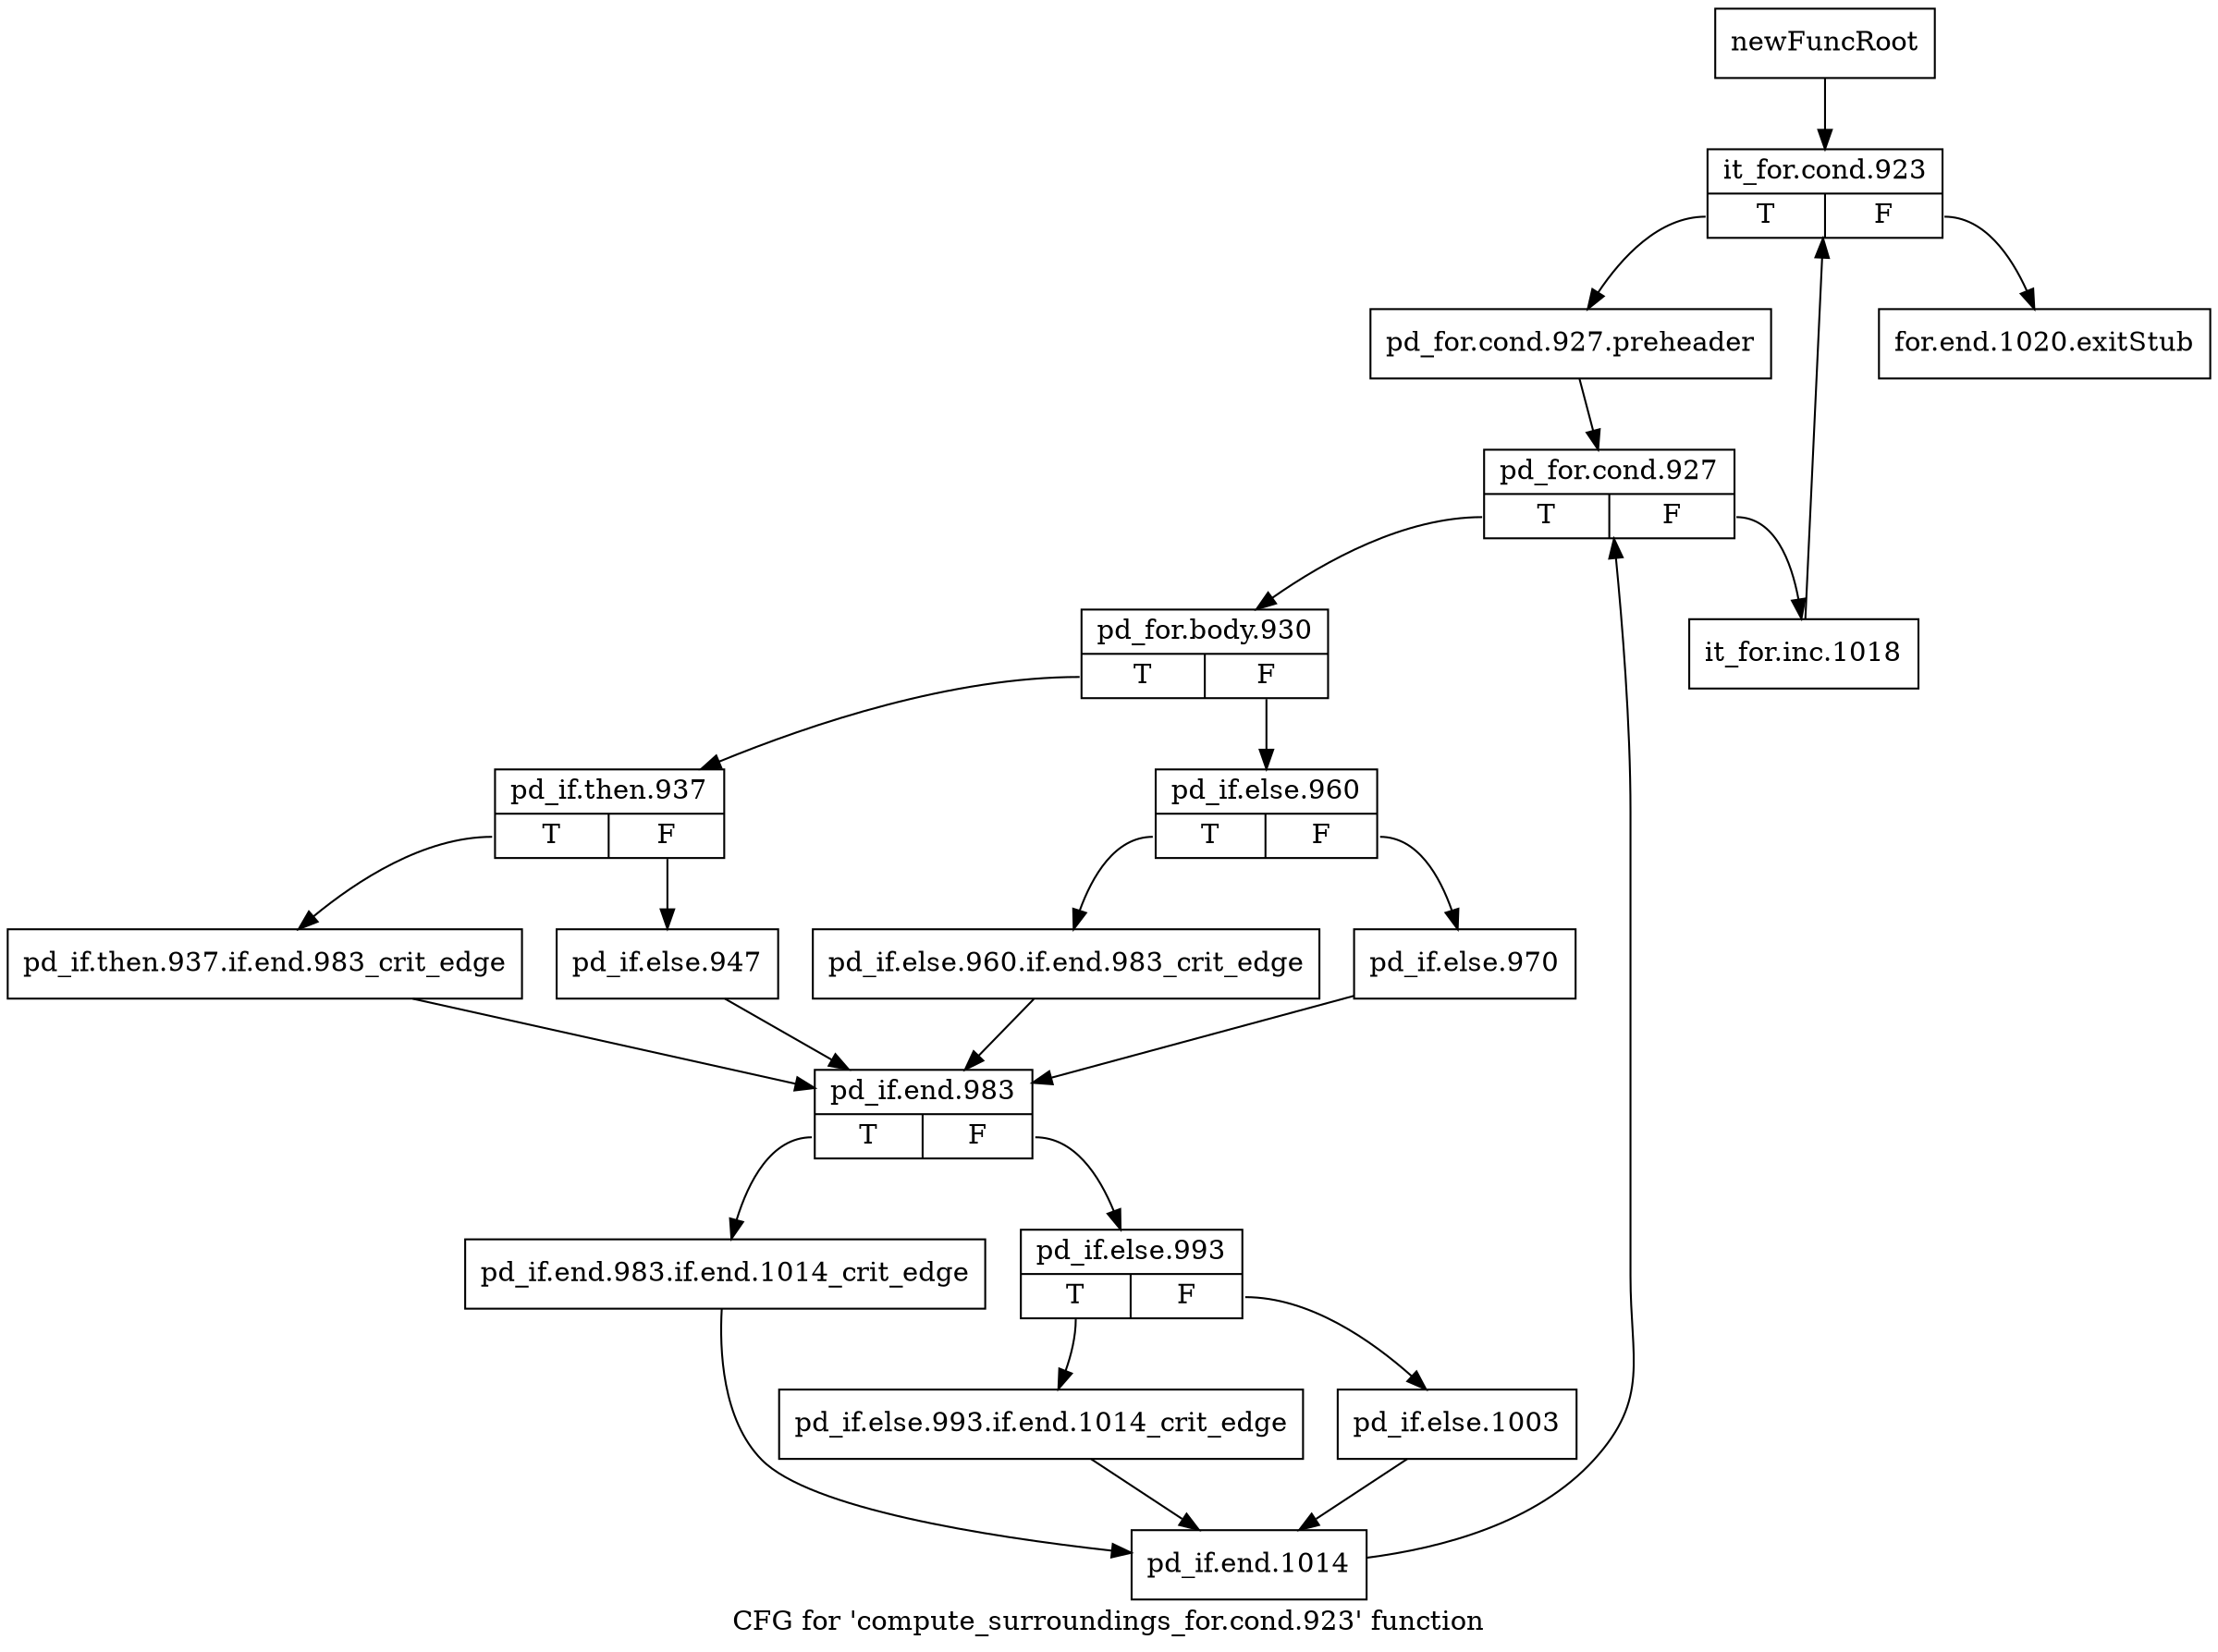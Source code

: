digraph "CFG for 'compute_surroundings_for.cond.923' function" {
	label="CFG for 'compute_surroundings_for.cond.923' function";

	Node0x46ecb80 [shape=record,label="{newFuncRoot}"];
	Node0x46ecb80 -> Node0x47728a0;
	Node0x4772850 [shape=record,label="{for.end.1020.exitStub}"];
	Node0x47728a0 [shape=record,label="{it_for.cond.923|{<s0>T|<s1>F}}"];
	Node0x47728a0:s0 -> Node0x47728f0;
	Node0x47728a0:s1 -> Node0x4772850;
	Node0x47728f0 [shape=record,label="{pd_for.cond.927.preheader}"];
	Node0x47728f0 -> Node0x4772940;
	Node0x4772940 [shape=record,label="{pd_for.cond.927|{<s0>T|<s1>F}}"];
	Node0x4772940:s0 -> Node0x47729e0;
	Node0x4772940:s1 -> Node0x4772990;
	Node0x4772990 [shape=record,label="{it_for.inc.1018}"];
	Node0x4772990 -> Node0x47728a0;
	Node0x47729e0 [shape=record,label="{pd_for.body.930|{<s0>T|<s1>F}}"];
	Node0x47729e0:s0 -> Node0x4772b20;
	Node0x47729e0:s1 -> Node0x4772a30;
	Node0x4772a30 [shape=record,label="{pd_if.else.960|{<s0>T|<s1>F}}"];
	Node0x4772a30:s0 -> Node0x4772ad0;
	Node0x4772a30:s1 -> Node0x4772a80;
	Node0x4772a80 [shape=record,label="{pd_if.else.970}"];
	Node0x4772a80 -> Node0x4772c10;
	Node0x4772ad0 [shape=record,label="{pd_if.else.960.if.end.983_crit_edge}"];
	Node0x4772ad0 -> Node0x4772c10;
	Node0x4772b20 [shape=record,label="{pd_if.then.937|{<s0>T|<s1>F}}"];
	Node0x4772b20:s0 -> Node0x4772bc0;
	Node0x4772b20:s1 -> Node0x4772b70;
	Node0x4772b70 [shape=record,label="{pd_if.else.947}"];
	Node0x4772b70 -> Node0x4772c10;
	Node0x4772bc0 [shape=record,label="{pd_if.then.937.if.end.983_crit_edge}"];
	Node0x4772bc0 -> Node0x4772c10;
	Node0x4772c10 [shape=record,label="{pd_if.end.983|{<s0>T|<s1>F}}"];
	Node0x4772c10:s0 -> Node0x4772d50;
	Node0x4772c10:s1 -> Node0x4772c60;
	Node0x4772c60 [shape=record,label="{pd_if.else.993|{<s0>T|<s1>F}}"];
	Node0x4772c60:s0 -> Node0x4772d00;
	Node0x4772c60:s1 -> Node0x4772cb0;
	Node0x4772cb0 [shape=record,label="{pd_if.else.1003}"];
	Node0x4772cb0 -> Node0x4772da0;
	Node0x4772d00 [shape=record,label="{pd_if.else.993.if.end.1014_crit_edge}"];
	Node0x4772d00 -> Node0x4772da0;
	Node0x4772d50 [shape=record,label="{pd_if.end.983.if.end.1014_crit_edge}"];
	Node0x4772d50 -> Node0x4772da0;
	Node0x4772da0 [shape=record,label="{pd_if.end.1014}"];
	Node0x4772da0 -> Node0x4772940;
}
